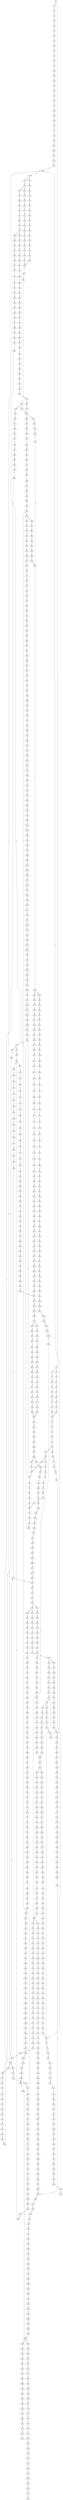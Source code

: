 strict digraph  {
	S0 -> S1 [ label = G ];
	S0 -> S2 [ label = A ];
	S1 -> S3 [ label = G ];
	S2 -> S4 [ label = C ];
	S2 -> S5 [ label = G ];
	S3 -> S6 [ label = T ];
	S4 -> S7 [ label = T ];
	S5 -> S8 [ label = T ];
	S6 -> S9 [ label = G ];
	S7 -> S10 [ label = G ];
	S8 -> S11 [ label = G ];
	S9 -> S12 [ label = C ];
	S10 -> S13 [ label = G ];
	S11 -> S14 [ label = G ];
	S12 -> S15 [ label = T ];
	S13 -> S16 [ label = T ];
	S14 -> S17 [ label = T ];
	S15 -> S18 [ label = A ];
	S16 -> S19 [ label = C ];
	S17 -> S20 [ label = C ];
	S18 -> S21 [ label = C ];
	S19 -> S22 [ label = G ];
	S20 -> S23 [ label = G ];
	S21 -> S24 [ label = T ];
	S22 -> S25 [ label = T ];
	S23 -> S26 [ label = T ];
	S24 -> S27 [ label = G ];
	S25 -> S28 [ label = C ];
	S26 -> S29 [ label = C ];
	S27 -> S30 [ label = T ];
	S28 -> S31 [ label = C ];
	S29 -> S31 [ label = C ];
	S30 -> S32 [ label = A ];
	S31 -> S33 [ label = G ];
	S32 -> S34 [ label = A ];
	S33 -> S35 [ label = T ];
	S34 -> S36 [ label = C ];
	S35 -> S37 [ label = C ];
	S36 -> S38 [ label = A ];
	S37 -> S39 [ label = A ];
	S38 -> S40 [ label = C ];
	S39 -> S41 [ label = C ];
	S40 -> S42 [ label = A ];
	S41 -> S43 [ label = C ];
	S42 -> S44 [ label = C ];
	S43 -> S45 [ label = C ];
	S43 -> S46 [ label = G ];
	S44 -> S47 [ label = G ];
	S45 -> S48 [ label = T ];
	S46 -> S49 [ label = A ];
	S47 -> S50 [ label = C ];
	S48 -> S51 [ label = G ];
	S49 -> S52 [ label = A ];
	S49 -> S53 [ label = G ];
	S50 -> S54 [ label = T ];
	S51 -> S55 [ label = T ];
	S52 -> S56 [ label = T ];
	S53 -> S57 [ label = T ];
	S54 -> S58 [ label = C ];
	S55 -> S59 [ label = C ];
	S56 -> S60 [ label = C ];
	S57 -> S61 [ label = C ];
	S58 -> S62 [ label = C ];
	S59 -> S63 [ label = C ];
	S60 -> S64 [ label = C ];
	S61 -> S65 [ label = C ];
	S62 -> S66 [ label = T ];
	S63 -> S67 [ label = T ];
	S64 -> S68 [ label = T ];
	S65 -> S69 [ label = A ];
	S65 -> S70 [ label = T ];
	S66 -> S71 [ label = A ];
	S67 -> S72 [ label = A ];
	S67 -> S73 [ label = T ];
	S68 -> S74 [ label = C ];
	S69 -> S75 [ label = G ];
	S70 -> S76 [ label = C ];
	S71 -> S77 [ label = G ];
	S72 -> S78 [ label = C ];
	S73 -> S79 [ label = G ];
	S74 -> S80 [ label = G ];
	S75 -> S81 [ label = T ];
	S75 -> S82 [ label = C ];
	S76 -> S83 [ label = G ];
	S77 -> S84 [ label = A ];
	S78 -> S85 [ label = T ];
	S79 -> S86 [ label = A ];
	S79 -> S87 [ label = T ];
	S80 -> S88 [ label = A ];
	S81 -> S89 [ label = A ];
	S82 -> S90 [ label = T ];
	S83 -> S91 [ label = A ];
	S84 -> S92 [ label = A ];
	S85 -> S93 [ label = A ];
	S86 -> S94 [ label = A ];
	S87 -> S95 [ label = A ];
	S88 -> S96 [ label = A ];
	S89 -> S97 [ label = G ];
	S90 -> S98 [ label = T ];
	S91 -> S99 [ label = A ];
	S92 -> S100 [ label = C ];
	S93 -> S101 [ label = C ];
	S94 -> S102 [ label = C ];
	S95 -> S103 [ label = G ];
	S96 -> S104 [ label = C ];
	S97 -> S105 [ label = G ];
	S97 -> S106 [ label = C ];
	S98 -> S107 [ label = C ];
	S99 -> S104 [ label = C ];
	S100 -> S108 [ label = T ];
	S101 -> S109 [ label = C ];
	S102 -> S110 [ label = T ];
	S103 -> S111 [ label = G ];
	S104 -> S112 [ label = T ];
	S105 -> S113 [ label = G ];
	S106 -> S114 [ label = T ];
	S107 -> S115 [ label = A ];
	S108 -> S116 [ label = T ];
	S109 -> S117 [ label = A ];
	S110 -> S118 [ label = T ];
	S111 -> S119 [ label = A ];
	S112 -> S120 [ label = T ];
	S113 -> S121 [ label = T ];
	S114 -> S122 [ label = C ];
	S115 -> S123 [ label = C ];
	S116 -> S124 [ label = C ];
	S117 -> S125 [ label = G ];
	S118 -> S126 [ label = C ];
	S119 -> S127 [ label = G ];
	S120 -> S128 [ label = C ];
	S121 -> S129 [ label = C ];
	S122 -> S130 [ label = C ];
	S123 -> S131 [ label = G ];
	S124 -> S132 [ label = A ];
	S125 -> S133 [ label = G ];
	S126 -> S134 [ label = A ];
	S127 -> S135 [ label = A ];
	S128 -> S136 [ label = A ];
	S129 -> S137 [ label = A ];
	S130 -> S138 [ label = A ];
	S131 -> S139 [ label = C ];
	S132 -> S140 [ label = A ];
	S133 -> S141 [ label = A ];
	S134 -> S140 [ label = A ];
	S135 -> S142 [ label = G ];
	S136 -> S140 [ label = A ];
	S137 -> S143 [ label = C ];
	S138 -> S144 [ label = C ];
	S139 -> S145 [ label = C ];
	S140 -> S146 [ label = C ];
	S141 -> S147 [ label = G ];
	S142 -> S148 [ label = G ];
	S143 -> S149 [ label = T ];
	S144 -> S150 [ label = C ];
	S145 -> S151 [ label = C ];
	S146 -> S152 [ label = C ];
	S146 -> S153 [ label = T ];
	S147 -> S154 [ label = A ];
	S148 -> S155 [ label = T ];
	S149 -> S156 [ label = C ];
	S150 -> S157 [ label = G ];
	S151 -> S158 [ label = T ];
	S152 -> S159 [ label = G ];
	S153 -> S160 [ label = G ];
	S154 -> S161 [ label = G ];
	S155 -> S162 [ label = C ];
	S156 -> S163 [ label = G ];
	S157 -> S164 [ label = G ];
	S158 -> S165 [ label = T ];
	S159 -> S166 [ label = G ];
	S160 -> S167 [ label = G ];
	S160 -> S168 [ label = C ];
	S161 -> S169 [ label = T ];
	S162 -> S170 [ label = C ];
	S163 -> S171 [ label = C ];
	S164 -> S172 [ label = A ];
	S165 -> S173 [ label = C ];
	S166 -> S174 [ label = C ];
	S167 -> S175 [ label = C ];
	S168 -> S176 [ label = C ];
	S169 -> S177 [ label = C ];
	S170 -> S178 [ label = C ];
	S171 -> S179 [ label = T ];
	S172 -> S180 [ label = C ];
	S173 -> S181 [ label = A ];
	S174 -> S182 [ label = C ];
	S175 -> S183 [ label = C ];
	S176 -> S184 [ label = C ];
	S177 -> S185 [ label = A ];
	S178 -> S186 [ label = A ];
	S178 -> S187 [ label = G ];
	S179 -> S188 [ label = T ];
	S180 -> S189 [ label = G ];
	S181 -> S190 [ label = T ];
	S182 -> S191 [ label = C ];
	S183 -> S192 [ label = C ];
	S184 -> S193 [ label = T ];
	S185 -> S194 [ label = G ];
	S186 -> S195 [ label = G ];
	S187 -> S196 [ label = G ];
	S188 -> S197 [ label = C ];
	S189 -> S198 [ label = T ];
	S190 -> S199 [ label = C ];
	S191 -> S200 [ label = A ];
	S192 -> S201 [ label = A ];
	S193 -> S202 [ label = A ];
	S194 -> S203 [ label = G ];
	S195 -> S204 [ label = A ];
	S196 -> S205 [ label = A ];
	S197 -> S206 [ label = A ];
	S198 -> S207 [ label = C ];
	S199 -> S208 [ label = C ];
	S200 -> S209 [ label = G ];
	S201 -> S210 [ label = G ];
	S202 -> S211 [ label = G ];
	S203 -> S212 [ label = A ];
	S204 -> S213 [ label = G ];
	S205 -> S214 [ label = G ];
	S206 -> S215 [ label = T ];
	S207 -> S216 [ label = G ];
	S208 -> S217 [ label = A ];
	S209 -> S218 [ label = T ];
	S210 -> S219 [ label = G ];
	S211 -> S220 [ label = G ];
	S212 -> S221 [ label = C ];
	S213 -> S222 [ label = C ];
	S214 -> S223 [ label = G ];
	S215 -> S224 [ label = C ];
	S216 -> S225 [ label = T ];
	S217 -> S226 [ label = G ];
	S218 -> S227 [ label = T ];
	S219 -> S228 [ label = T ];
	S220 -> S229 [ label = T ];
	S221 -> S230 [ label = C ];
	S222 -> S231 [ label = C ];
	S223 -> S232 [ label = C ];
	S224 -> S233 [ label = C ];
	S225 -> S234 [ label = G ];
	S226 -> S235 [ label = A ];
	S227 -> S236 [ label = G ];
	S228 -> S237 [ label = G ];
	S229 -> S238 [ label = G ];
	S230 -> S239 [ label = A ];
	S231 -> S240 [ label = A ];
	S232 -> S241 [ label = G ];
	S233 -> S217 [ label = A ];
	S234 -> S242 [ label = A ];
	S235 -> S243 [ label = A ];
	S236 -> S244 [ label = T ];
	S237 -> S245 [ label = C ];
	S237 -> S246 [ label = G ];
	S238 -> S247 [ label = T ];
	S239 -> S248 [ label = G ];
	S240 -> S249 [ label = C ];
	S241 -> S250 [ label = T ];
	S242 -> S251 [ label = C ];
	S243 -> S252 [ label = C ];
	S244 -> S253 [ label = G ];
	S245 -> S254 [ label = G ];
	S246 -> S255 [ label = G ];
	S247 -> S256 [ label = G ];
	S248 -> S257 [ label = T ];
	S249 -> S258 [ label = G ];
	S250 -> S259 [ label = G ];
	S251 -> S260 [ label = C ];
	S252 -> S261 [ label = C ];
	S253 -> S262 [ label = C ];
	S254 -> S263 [ label = C ];
	S255 -> S264 [ label = C ];
	S256 -> S265 [ label = C ];
	S257 -> S266 [ label = C ];
	S258 -> S267 [ label = G ];
	S259 -> S268 [ label = G ];
	S260 -> S269 [ label = G ];
	S261 -> S270 [ label = A ];
	S261 -> S271 [ label = G ];
	S262 -> S272 [ label = G ];
	S263 -> S273 [ label = G ];
	S264 -> S274 [ label = T ];
	S265 -> S275 [ label = G ];
	S266 -> S276 [ label = T ];
	S267 -> S277 [ label = T ];
	S268 -> S278 [ label = T ];
	S269 -> S279 [ label = G ];
	S270 -> S280 [ label = G ];
	S270 -> S281 [ label = C ];
	S271 -> S282 [ label = G ];
	S272 -> S283 [ label = T ];
	S273 -> S284 [ label = T ];
	S274 -> S285 [ label = T ];
	S275 -> S286 [ label = T ];
	S276 -> S287 [ label = C ];
	S277 -> S288 [ label = T ];
	S278 -> S289 [ label = A ];
	S279 -> S290 [ label = T ];
	S280 -> S291 [ label = A ];
	S281 -> S292 [ label = C ];
	S282 -> S293 [ label = A ];
	S283 -> S294 [ label = C ];
	S284 -> S295 [ label = C ];
	S285 -> S296 [ label = C ];
	S286 -> S297 [ label = C ];
	S287 -> S298 [ label = T ];
	S288 -> S299 [ label = A ];
	S289 -> S300 [ label = T ];
	S290 -> S301 [ label = C ];
	S291 -> S302 [ label = C ];
	S292 -> S303 [ label = A ];
	S293 -> S304 [ label = C ];
	S294 -> S305 [ label = G ];
	S295 -> S306 [ label = G ];
	S296 -> S307 [ label = G ];
	S297 -> S305 [ label = G ];
	S298 -> S308 [ label = G ];
	S299 -> S309 [ label = C ];
	S300 -> S310 [ label = G ];
	S301 -> S311 [ label = G ];
	S302 -> S312 [ label = T ];
	S303 -> S313 [ label = C ];
	S304 -> S314 [ label = G ];
	S305 -> S315 [ label = A ];
	S306 -> S316 [ label = T ];
	S307 -> S317 [ label = A ];
	S308 -> S318 [ label = T ];
	S309 -> S319 [ label = T ];
	S310 -> S320 [ label = A ];
	S311 -> S321 [ label = C ];
	S312 -> S322 [ label = C ];
	S313 -> S323 [ label = C ];
	S314 -> S324 [ label = C ];
	S315 -> S325 [ label = A ];
	S316 -> S326 [ label = G ];
	S317 -> S327 [ label = A ];
	S318 -> S328 [ label = A ];
	S319 -> S329 [ label = G ];
	S320 -> S330 [ label = G ];
	S321 -> S331 [ label = G ];
	S322 -> S332 [ label = C ];
	S323 -> S333 [ label = C ];
	S324 -> S334 [ label = C ];
	S325 -> S335 [ label = C ];
	S326 -> S336 [ label = C ];
	S327 -> S337 [ label = C ];
	S329 -> S338 [ label = C ];
	S330 -> S339 [ label = C ];
	S331 -> S340 [ label = T ];
	S332 -> S341 [ label = C ];
	S333 -> S342 [ label = C ];
	S334 -> S343 [ label = C ];
	S335 -> S344 [ label = C ];
	S335 -> S345 [ label = A ];
	S336 -> S346 [ label = A ];
	S337 -> S347 [ label = A ];
	S338 -> S348 [ label = A ];
	S339 -> S349 [ label = G ];
	S340 -> S350 [ label = A ];
	S341 -> S351 [ label = A ];
	S342 -> S352 [ label = T ];
	S343 -> S353 [ label = A ];
	S344 -> S354 [ label = T ];
	S345 -> S355 [ label = C ];
	S346 -> S356 [ label = T ];
	S347 -> S357 [ label = C ];
	S348 -> S358 [ label = G ];
	S349 -> S359 [ label = G ];
	S350 -> S360 [ label = G ];
	S351 -> S361 [ label = T ];
	S352 -> S362 [ label = T ];
	S353 -> S363 [ label = T ];
	S354 -> S364 [ label = T ];
	S354 -> S365 [ label = G ];
	S355 -> S366 [ label = C ];
	S356 -> S367 [ label = C ];
	S357 -> S368 [ label = G ];
	S358 -> S369 [ label = A ];
	S359 -> S370 [ label = T ];
	S360 -> S371 [ label = C ];
	S361 -> S372 [ label = C ];
	S362 -> S373 [ label = C ];
	S363 -> S374 [ label = C ];
	S364 -> S375 [ label = C ];
	S365 -> S376 [ label = T ];
	S366 -> S377 [ label = C ];
	S367 -> S378 [ label = C ];
	S368 -> S379 [ label = C ];
	S369 -> S380 [ label = C ];
	S370 -> S381 [ label = C ];
	S371 -> S382 [ label = C ];
	S372 -> S383 [ label = T ];
	S373 -> S384 [ label = C ];
	S373 -> S385 [ label = G ];
	S374 -> S386 [ label = G ];
	S375 -> S387 [ label = G ];
	S376 -> S388 [ label = C ];
	S377 -> S389 [ label = G ];
	S378 -> S390 [ label = G ];
	S379 -> S391 [ label = G ];
	S380 -> S392 [ label = G ];
	S381 -> S393 [ label = G ];
	S382 -> S394 [ label = G ];
	S383 -> S395 [ label = G ];
	S384 -> S396 [ label = T ];
	S385 -> S397 [ label = A ];
	S386 -> S398 [ label = T ];
	S387 -> S399 [ label = T ];
	S388 -> S400 [ label = G ];
	S389 -> S401 [ label = T ];
	S390 -> S402 [ label = C ];
	S391 -> S403 [ label = C ];
	S392 -> S404 [ label = G ];
	S393 -> S405 [ label = C ];
	S394 -> S406 [ label = C ];
	S395 -> S407 [ label = C ];
	S396 -> S408 [ label = G ];
	S397 -> S409 [ label = T ];
	S398 -> S410 [ label = C ];
	S399 -> S411 [ label = A ];
	S400 -> S412 [ label = C ];
	S401 -> S413 [ label = A ];
	S402 -> S414 [ label = A ];
	S403 -> S415 [ label = A ];
	S404 -> S416 [ label = A ];
	S405 -> S417 [ label = A ];
	S406 -> S418 [ label = T ];
	S407 -> S419 [ label = C ];
	S408 -> S420 [ label = T ];
	S409 -> S421 [ label = C ];
	S410 -> S422 [ label = C ];
	S411 -> S423 [ label = C ];
	S412 -> S424 [ label = G ];
	S413 -> S425 [ label = C ];
	S414 -> S426 [ label = C ];
	S415 -> S427 [ label = C ];
	S416 -> S428 [ label = C ];
	S417 -> S429 [ label = C ];
	S418 -> S430 [ label = G ];
	S419 -> S431 [ label = A ];
	S420 -> S432 [ label = C ];
	S421 -> S433 [ label = G ];
	S422 -> S434 [ label = T ];
	S423 -> S435 [ label = T ];
	S424 -> S436 [ label = C ];
	S425 -> S437 [ label = G ];
	S426 -> S438 [ label = G ];
	S427 -> S439 [ label = G ];
	S428 -> S440 [ label = A ];
	S429 -> S441 [ label = G ];
	S430 -> S442 [ label = G ];
	S431 -> S443 [ label = G ];
	S432 -> S444 [ label = C ];
	S433 -> S445 [ label = T ];
	S434 -> S446 [ label = C ];
	S435 -> S447 [ label = T ];
	S436 -> S448 [ label = G ];
	S436 -> S449 [ label = A ];
	S437 -> S450 [ label = T ];
	S438 -> S451 [ label = T ];
	S439 -> S452 [ label = T ];
	S440 -> S453 [ label = C ];
	S441 -> S454 [ label = C ];
	S442 -> S455 [ label = A ];
	S443 -> S456 [ label = T ];
	S444 -> S457 [ label = T ];
	S445 -> S458 [ label = T ];
	S446 -> S459 [ label = T ];
	S447 -> S460 [ label = C ];
	S448 -> S461 [ label = A ];
	S449 -> S462 [ label = A ];
	S450 -> S463 [ label = C ];
	S451 -> S464 [ label = C ];
	S452 -> S465 [ label = C ];
	S453 -> S466 [ label = A ];
	S454 -> S467 [ label = G ];
	S455 -> S468 [ label = A ];
	S456 -> S469 [ label = C ];
	S457 -> S73 [ label = T ];
	S458 -> S470 [ label = T ];
	S459 -> S471 [ label = T ];
	S460 -> S472 [ label = A ];
	S461 -> S473 [ label = G ];
	S462 -> S474 [ label = C ];
	S463 -> S475 [ label = C ];
	S464 -> S476 [ label = G ];
	S465 -> S477 [ label = C ];
	S466 -> S478 [ label = C ];
	S467 -> S479 [ label = C ];
	S468 -> S480 [ label = G ];
	S469 -> S481 [ label = G ];
	S470 -> S482 [ label = G ];
	S471 -> S483 [ label = C ];
	S472 -> S484 [ label = A ];
	S473 -> S485 [ label = C ];
	S474 -> S486 [ label = C ];
	S475 -> S487 [ label = A ];
	S476 -> S488 [ label = A ];
	S477 -> S489 [ label = A ];
	S478 -> S490 [ label = C ];
	S479 -> S491 [ label = G ];
	S480 -> S492 [ label = A ];
	S481 -> S493 [ label = T ];
	S482 -> S494 [ label = T ];
	S483 -> S495 [ label = T ];
	S484 -> S496 [ label = G ];
	S485 -> S497 [ label = A ];
	S486 -> S498 [ label = C ];
	S487 -> S499 [ label = G ];
	S488 -> S500 [ label = G ];
	S489 -> S501 [ label = G ];
	S490 -> S502 [ label = T ];
	S491 -> S503 [ label = C ];
	S491 -> S504 [ label = G ];
	S492 -> S505 [ label = A ];
	S493 -> S506 [ label = A ];
	S494 -> S507 [ label = A ];
	S495 -> S508 [ label = C ];
	S496 -> S509 [ label = C ];
	S497 -> S510 [ label = G ];
	S498 -> S511 [ label = G ];
	S499 -> S512 [ label = C ];
	S500 -> S513 [ label = C ];
	S501 -> S512 [ label = C ];
	S502 -> S514 [ label = C ];
	S503 -> S515 [ label = G ];
	S504 -> S516 [ label = C ];
	S505 -> S517 [ label = C ];
	S506 -> S518 [ label = A ];
	S507 -> S519 [ label = G ];
	S508 -> S520 [ label = G ];
	S509 -> S521 [ label = G ];
	S510 -> S522 [ label = T ];
	S511 -> S523 [ label = T ];
	S512 -> S524 [ label = T ];
	S512 -> S525 [ label = G ];
	S513 -> S526 [ label = G ];
	S514 -> S527 [ label = T ];
	S515 -> S528 [ label = T ];
	S516 -> S529 [ label = T ];
	S517 -> S530 [ label = G ];
	S518 -> S531 [ label = G ];
	S519 -> S532 [ label = G ];
	S520 -> S533 [ label = G ];
	S521 -> S534 [ label = A ];
	S522 -> S535 [ label = G ];
	S523 -> S536 [ label = A ];
	S524 -> S98 [ label = T ];
	S525 -> S537 [ label = A ];
	S526 -> S538 [ label = A ];
	S527 -> S539 [ label = A ];
	S528 -> S540 [ label = C ];
	S529 -> S541 [ label = G ];
	S530 -> S542 [ label = G ];
	S531 -> S543 [ label = A ];
	S532 -> S544 [ label = A ];
	S533 -> S545 [ label = A ];
	S534 -> S546 [ label = G ];
	S535 -> S547 [ label = C ];
	S536 -> S548 [ label = C ];
	S537 -> S549 [ label = G ];
	S538 -> S550 [ label = G ];
	S539 -> S551 [ label = G ];
	S540 -> S552 [ label = G ];
	S541 -> S553 [ label = G ];
	S542 -> S554 [ label = C ];
	S543 -> S555 [ label = C ];
	S544 -> S556 [ label = A ];
	S545 -> S557 [ label = G ];
	S546 -> S558 [ label = T ];
	S547 -> S559 [ label = A ];
	S548 -> S560 [ label = A ];
	S549 -> S561 [ label = T ];
	S550 -> S562 [ label = T ];
	S551 -> S563 [ label = A ];
	S552 -> S564 [ label = A ];
	S553 -> S565 [ label = A ];
	S554 -> S566 [ label = A ];
	S555 -> S567 [ label = G ];
	S556 -> S568 [ label = A ];
	S557 -> S569 [ label = A ];
	S558 -> S570 [ label = C ];
	S559 -> S571 [ label = A ];
	S560 -> S572 [ label = G ];
	S561 -> S573 [ label = C ];
	S562 -> S574 [ label = C ];
	S563 -> S575 [ label = A ];
	S564 -> S576 [ label = C ];
	S565 -> S577 [ label = A ];
	S566 -> S578 [ label = C ];
	S567 -> S579 [ label = G ];
	S568 -> S580 [ label = G ];
	S569 -> S581 [ label = G ];
	S570 -> S582 [ label = C ];
	S571 -> S583 [ label = C ];
	S572 -> S584 [ label = C ];
	S573 -> S582 [ label = C ];
	S573 -> S585 [ label = T ];
	S574 -> S586 [ label = G ];
	S575 -> S587 [ label = C ];
	S576 -> S588 [ label = G ];
	S577 -> S589 [ label = T ];
	S578 -> S590 [ label = C ];
	S578 -> S591 [ label = T ];
	S579 -> S592 [ label = C ];
	S580 -> S593 [ label = G ];
	S581 -> S594 [ label = G ];
	S582 -> S595 [ label = C ];
	S583 -> S596 [ label = A ];
	S584 -> S597 [ label = A ];
	S585 -> S598 [ label = C ];
	S586 -> S599 [ label = A ];
	S587 -> S600 [ label = G ];
	S588 -> S601 [ label = C ];
	S589 -> S602 [ label = G ];
	S590 -> S603 [ label = G ];
	S591 -> S604 [ label = G ];
	S592 -> S605 [ label = T ];
	S593 -> S606 [ label = T ];
	S594 -> S607 [ label = T ];
	S595 -> S608 [ label = T ];
	S595 -> S609 [ label = G ];
	S596 -> S610 [ label = G ];
	S597 -> S611 [ label = G ];
	S598 -> S612 [ label = G ];
	S599 -> S613 [ label = A ];
	S600 -> S614 [ label = A ];
	S601 -> S615 [ label = G ];
	S602 -> S616 [ label = G ];
	S603 -> S617 [ label = G ];
	S604 -> S618 [ label = G ];
	S605 -> S619 [ label = C ];
	S606 -> S620 [ label = C ];
	S607 -> S162 [ label = C ];
	S608 -> S621 [ label = C ];
	S609 -> S622 [ label = C ];
	S610 -> S623 [ label = C ];
	S611 -> S624 [ label = G ];
	S612 -> S625 [ label = T ];
	S613 -> S626 [ label = C ];
	S614 -> S627 [ label = G ];
	S615 -> S628 [ label = C ];
	S616 -> S629 [ label = G ];
	S617 -> S630 [ label = G ];
	S618 -> S631 [ label = G ];
	S619 -> S632 [ label = T ];
	S620 -> S633 [ label = C ];
	S621 -> S634 [ label = C ];
	S622 -> S635 [ label = C ];
	S623 -> S636 [ label = T ];
	S624 -> S637 [ label = T ];
	S625 -> S638 [ label = C ];
	S626 -> S639 [ label = C ];
	S627 -> S640 [ label = G ];
	S628 -> S641 [ label = C ];
	S629 -> S642 [ label = G ];
	S630 -> S643 [ label = A ];
	S631 -> S644 [ label = A ];
	S632 -> S645 [ label = C ];
	S633 -> S646 [ label = C ];
	S634 -> S647 [ label = G ];
	S635 -> S648 [ label = T ];
	S636 -> S649 [ label = A ];
	S637 -> S650 [ label = G ];
	S638 -> S651 [ label = T ];
	S639 -> S354 [ label = T ];
	S640 -> S652 [ label = T ];
	S641 -> S653 [ label = T ];
	S642 -> S654 [ label = T ];
	S643 -> S655 [ label = A ];
	S644 -> S656 [ label = A ];
	S645 -> S657 [ label = G ];
	S646 -> S658 [ label = G ];
	S647 -> S659 [ label = G ];
	S648 -> S660 [ label = G ];
	S649 -> S661 [ label = C ];
	S650 -> S662 [ label = C ];
	S651 -> S663 [ label = G ];
	S652 -> S664 [ label = G ];
	S653 -> S665 [ label = C ];
	S654 -> S666 [ label = C ];
	S655 -> S667 [ label = T ];
	S656 -> S668 [ label = C ];
	S657 -> S669 [ label = A ];
	S658 -> S670 [ label = A ];
	S659 -> S671 [ label = T ];
	S660 -> S672 [ label = T ];
	S661 -> S673 [ label = G ];
	S662 -> S674 [ label = A ];
	S663 -> S675 [ label = T ];
	S664 -> S676 [ label = T ];
	S665 -> S677 [ label = G ];
	S666 -> S678 [ label = C ];
	S667 -> S679 [ label = T ];
	S668 -> S680 [ label = T ];
	S669 -> S681 [ label = A ];
	S670 -> S682 [ label = A ];
	S671 -> S683 [ label = C ];
	S672 -> S684 [ label = C ];
	S673 -> S685 [ label = A ];
	S674 -> S686 [ label = C ];
	S675 -> S687 [ label = T ];
	S676 -> S688 [ label = C ];
	S677 -> S689 [ label = G ];
	S678 -> S690 [ label = G ];
	S679 -> S691 [ label = G ];
	S680 -> S692 [ label = G ];
	S681 -> S693 [ label = G ];
	S682 -> S694 [ label = G ];
	S683 -> S695 [ label = T ];
	S684 -> S696 [ label = G ];
	S685 -> S697 [ label = G ];
	S686 -> S698 [ label = G ];
	S687 -> S699 [ label = C ];
	S688 -> S700 [ label = C ];
	S689 -> S701 [ label = G ];
	S690 -> S702 [ label = C ];
	S691 -> S703 [ label = A ];
	S692 -> S704 [ label = G ];
	S693 -> S705 [ label = T ];
	S694 -> S706 [ label = T ];
	S695 -> S707 [ label = G ];
	S696 -> S708 [ label = C ];
	S697 -> S709 [ label = A ];
	S698 -> S710 [ label = C ];
	S699 -> S711 [ label = C ];
	S700 -> S712 [ label = C ];
	S701 -> S713 [ label = C ];
	S702 -> S714 [ label = C ];
	S703 -> S715 [ label = A ];
	S704 -> S716 [ label = A ];
	S705 -> S717 [ label = C ];
	S706 -> S718 [ label = C ];
	S707 -> S719 [ label = G ];
	S708 -> S424 [ label = G ];
	S709 -> S720 [ label = A ];
	S710 -> S721 [ label = G ];
	S711 -> S722 [ label = G ];
	S712 -> S723 [ label = T ];
	S713 -> S724 [ label = T ];
	S714 -> S725 [ label = G ];
	S715 -> S726 [ label = C ];
	S716 -> S727 [ label = C ];
	S717 -> S728 [ label = G ];
	S718 -> S729 [ label = G ];
	S719 -> S730 [ label = A ];
	S720 -> S731 [ label = C ];
	S721 -> S732 [ label = G ];
	S722 -> S733 [ label = T ];
	S723 -> S734 [ label = G ];
	S724 -> S735 [ label = C ];
	S725 -> S736 [ label = G ];
	S726 -> S737 [ label = C ];
	S727 -> S738 [ label = C ];
	S728 -> S739 [ label = C ];
	S729 -> S740 [ label = A ];
	S730 -> S741 [ label = G ];
	S731 -> S742 [ label = T ];
	S732 -> S743 [ label = T ];
	S733 -> S744 [ label = G ];
	S734 -> S745 [ label = T ];
	S735 -> S746 [ label = A ];
	S736 -> S747 [ label = A ];
	S737 -> S748 [ label = C ];
	S738 -> S749 [ label = C ];
	S739 -> S750 [ label = G ];
	S740 -> S751 [ label = G ];
	S741 -> S752 [ label = G ];
	S742 -> S753 [ label = G ];
	S743 -> S754 [ label = G ];
	S744 -> S755 [ label = G ];
	S745 -> S756 [ label = C ];
	S746 -> S757 [ label = C ];
	S747 -> S758 [ label = A ];
	S748 -> S759 [ label = G ];
	S749 -> S760 [ label = G ];
	S750 -> S761 [ label = G ];
	S751 -> S762 [ label = G ];
	S752 -> S763 [ label = G ];
	S753 -> S764 [ label = G ];
	S754 -> S765 [ label = C ];
	S755 -> S766 [ label = C ];
	S756 -> S767 [ label = C ];
	S757 -> S768 [ label = G ];
	S758 -> S769 [ label = C ];
	S759 -> S770 [ label = T ];
	S760 -> S771 [ label = T ];
	S761 -> S772 [ label = C ];
	S762 -> S773 [ label = T ];
	S763 -> S774 [ label = T ];
	S764 -> S775 [ label = C ];
	S765 -> S776 [ label = C ];
	S766 -> S777 [ label = C ];
	S767 -> S67 [ label = T ];
	S768 -> S778 [ label = T ];
	S769 -> S779 [ label = T ];
	S770 -> S780 [ label = C ];
	S771 -> S781 [ label = C ];
	S772 -> S782 [ label = T ];
	S773 -> S783 [ label = A ];
	S774 -> S784 [ label = G ];
	S775 -> S785 [ label = G ];
	S776 -> S786 [ label = G ];
	S777 -> S787 [ label = C ];
	S778 -> S788 [ label = C ];
	S779 -> S789 [ label = G ];
	S780 -> S790 [ label = T ];
	S781 -> S791 [ label = T ];
	S782 -> S792 [ label = A ];
	S783 -> S793 [ label = T ];
	S784 -> S794 [ label = T ];
	S785 -> S795 [ label = C ];
	S786 -> S796 [ label = C ];
	S787 -> S797 [ label = G ];
	S788 -> S798 [ label = C ];
	S789 -> S799 [ label = C ];
	S790 -> S800 [ label = C ];
	S791 -> S800 [ label = C ];
	S792 -> S801 [ label = T ];
	S793 -> S802 [ label = A ];
	S794 -> S803 [ label = T ];
	S795 -> S804 [ label = A ];
	S796 -> S805 [ label = A ];
	S797 -> S806 [ label = T ];
	S798 -> S807 [ label = A ];
	S799 -> S808 [ label = A ];
	S800 -> S809 [ label = G ];
	S801 -> S810 [ label = A ];
	S802 -> S811 [ label = A ];
	S803 -> S812 [ label = C ];
	S804 -> S813 [ label = G ];
	S805 -> S814 [ label = A ];
	S806 -> S815 [ label = C ];
	S807 -> S501 [ label = G ];
	S808 -> S816 [ label = A ];
	S809 -> S817 [ label = G ];
	S810 -> S818 [ label = G ];
	S811 -> S819 [ label = G ];
	S812 -> S820 [ label = C ];
	S813 -> S821 [ label = C ];
	S814 -> S822 [ label = C ];
	S815 -> S823 [ label = C ];
	S816 -> S824 [ label = C ];
	S817 -> S825 [ label = C ];
	S818 -> S826 [ label = T ];
	S819 -> S827 [ label = T ];
	S820 -> S828 [ label = A ];
	S821 -> S829 [ label = G ];
	S822 -> S830 [ label = C ];
	S823 -> S831 [ label = A ];
	S824 -> S832 [ label = C ];
	S825 -> S833 [ label = A ];
	S826 -> S834 [ label = A ];
	S827 -> S835 [ label = C ];
	S828 -> S836 [ label = G ];
	S829 -> S837 [ label = G ];
	S830 -> S838 [ label = A ];
	S831 -> S839 [ label = G ];
	S832 -> S840 [ label = A ];
	S833 -> S841 [ label = C ];
	S834 -> S842 [ label = G ];
	S835 -> S843 [ label = G ];
	S836 -> S844 [ label = C ];
	S837 -> S845 [ label = G ];
	S838 -> S846 [ label = G ];
	S839 -> S847 [ label = T ];
	S840 -> S848 [ label = G ];
	S841 -> S849 [ label = C ];
	S842 -> S850 [ label = C ];
	S843 -> S851 [ label = T ];
	S844 -> S852 [ label = A ];
	S845 -> S853 [ label = T ];
	S846 -> S854 [ label = T ];
	S847 -> S855 [ label = A ];
	S848 -> S856 [ label = A ];
	S849 -> S857 [ label = G ];
	S850 -> S858 [ label = C ];
	S851 -> S859 [ label = G ];
	S852 -> S860 [ label = G ];
	S853 -> S861 [ label = G ];
	S854 -> S862 [ label = C ];
	S855 -> S97 [ label = G ];
	S856 -> S863 [ label = A ];
	S857 -> S864 [ label = A ];
	S858 -> S865 [ label = G ];
	S859 -> S866 [ label = G ];
	S860 -> S867 [ label = A ];
	S861 -> S868 [ label = C ];
	S862 -> S869 [ label = G ];
	S863 -> S870 [ label = C ];
	S864 -> S871 [ label = G ];
	S864 -> S872 [ label = A ];
	S865 -> S873 [ label = A ];
	S866 -> S874 [ label = T ];
	S867 -> S875 [ label = T ];
	S868 -> S876 [ label = C ];
	S869 -> S877 [ label = C ];
	S870 -> S878 [ label = A ];
	S871 -> S879 [ label = T ];
	S872 -> S880 [ label = T ];
	S873 -> S881 [ label = A ];
	S874 -> S882 [ label = A ];
	S875 -> S883 [ label = A ];
	S876 -> S884 [ label = G ];
	S877 -> S885 [ label = G ];
	S878 -> S886 [ label = G ];
	S879 -> S61 [ label = C ];
	S880 -> S887 [ label = G ];
	S881 -> S888 [ label = A ];
	S882 -> S889 [ label = C ];
	S883 -> S890 [ label = A ];
	S884 -> S891 [ label = C ];
	S885 -> S892 [ label = C ];
	S886 -> S893 [ label = C ];
	S887 -> S894 [ label = T ];
	S888 -> S895 [ label = C ];
	S889 -> S896 [ label = C ];
	S890 -> S897 [ label = A ];
	S891 -> S898 [ label = C ];
	S892 -> S899 [ label = A ];
	S893 -> S900 [ label = C ];
	S894 -> S901 [ label = A ];
	S895 -> S902 [ label = C ];
	S896 -> S903 [ label = G ];
	S897 -> S904 [ label = A ];
	S898 -> S905 [ label = G ];
	S899 -> S906 [ label = G ];
	S900 -> S907 [ label = G ];
	S901 -> S908 [ label = G ];
	S902 -> S909 [ label = C ];
	S903 -> S910 [ label = G ];
	S904 -> S911 [ label = A ];
	S905 -> S912 [ label = G ];
	S906 -> S913 [ label = C ];
	S907 -> S914 [ label = T ];
	S908 -> S915 [ label = T ];
	S909 -> S916 [ label = C ];
	S910 -> S917 [ label = T ];
	S911 -> S918 [ label = C ];
	S912 -> S919 [ label = T ];
	S913 -> S920 [ label = C ];
	S914 -> S921 [ label = C ];
	S915 -> S922 [ label = T ];
	S916 -> S923 [ label = G ];
	S917 -> S924 [ label = G ];
	S918 -> S925 [ label = T ];
	S919 -> S926 [ label = G ];
	S920 -> S927 [ label = G ];
	S921 -> S928 [ label = C ];
	S922 -> S929 [ label = T ];
	S923 -> S930 [ label = A ];
	S924 -> S931 [ label = G ];
	S925 -> S932 [ label = T ];
	S926 -> S933 [ label = G ];
	S927 -> S934 [ label = G ];
	S928 -> S935 [ label = T ];
	S929 -> S936 [ label = C ];
	S930 -> S937 [ label = C ];
	S931 -> S938 [ label = T ];
	S932 -> S939 [ label = T ];
	S933 -> S940 [ label = T ];
	S934 -> S941 [ label = T ];
	S935 -> S942 [ label = C ];
	S936 -> S943 [ label = A ];
	S937 -> S944 [ label = T ];
	S938 -> S945 [ label = T ];
	S939 -> S946 [ label = G ];
	S940 -> S947 [ label = G ];
	S941 -> S948 [ label = G ];
	S942 -> S949 [ label = T ];
	S943 -> S950 [ label = C ];
	S944 -> S951 [ label = A ];
	S945 -> S952 [ label = A ];
	S946 -> S953 [ label = C ];
	S947 -> S954 [ label = G ];
	S948 -> S955 [ label = G ];
	S949 -> S956 [ label = G ];
	S950 -> S957 [ label = T ];
	S951 -> S958 [ label = G ];
	S952 -> S959 [ label = G ];
	S953 -> S960 [ label = C ];
	S954 -> S961 [ label = A ];
	S955 -> S962 [ label = A ];
	S956 -> S963 [ label = T ];
	S957 -> S964 [ label = C ];
	S958 -> S965 [ label = A ];
	S959 -> S966 [ label = A ];
	S960 -> S967 [ label = G ];
	S961 -> S968 [ label = A ];
	S962 -> S969 [ label = A ];
	S963 -> S970 [ label = C ];
	S964 -> S971 [ label = C ];
	S965 -> S972 [ label = A ];
	S966 -> S973 [ label = A ];
	S967 -> S974 [ label = T ];
	S968 -> S975 [ label = C ];
	S969 -> S976 [ label = G ];
	S970 -> S977 [ label = G ];
	S971 -> S978 [ label = T ];
	S972 -> S979 [ label = T ];
	S973 -> S980 [ label = G ];
	S974 -> S981 [ label = A ];
	S975 -> S982 [ label = C ];
	S976 -> S983 [ label = A ];
	S977 -> S984 [ label = T ];
	S978 -> S985 [ label = T ];
	S979 -> S986 [ label = C ];
	S980 -> S987 [ label = G ];
	S981 -> S988 [ label = G ];
	S982 -> S989 [ label = T ];
	S983 -> S990 [ label = A ];
	S984 -> S991 [ label = G ];
	S985 -> S992 [ label = T ];
	S986 -> S993 [ label = G ];
	S987 -> S994 [ label = G ];
	S988 -> S995 [ label = C ];
	S989 -> S996 [ label = C ];
	S990 -> S517 [ label = C ];
	S991 -> S997 [ label = G ];
	S992 -> S998 [ label = C ];
	S993 -> S999 [ label = G ];
	S994 -> S1000 [ label = G ];
	S995 -> S1001 [ label = C ];
	S996 -> S1002 [ label = G ];
	S997 -> S1003 [ label = T ];
	S998 -> S1004 [ label = A ];
	S999 -> S1005 [ label = G ];
	S1000 -> S1006 [ label = G ];
	S1001 -> S1007 [ label = G ];
	S1002 -> S1008 [ label = G ];
	S1003 -> S882 [ label = A ];
	S1004 -> S1009 [ label = T ];
	S1005 -> S1010 [ label = T ];
	S1006 -> S1011 [ label = T ];
	S1007 -> S1012 [ label = G ];
	S1008 -> S1013 [ label = C ];
	S1009 -> S1014 [ label = C ];
	S1010 -> S1015 [ label = A ];
	S1011 -> S1016 [ label = C ];
	S1012 -> S1017 [ label = T ];
	S1013 -> S1018 [ label = A ];
	S1014 -> S1019 [ label = C ];
	S1015 -> S1020 [ label = T ];
	S1016 -> S1021 [ label = C ];
	S1017 -> S1022 [ label = G ];
	S1018 -> S1023 [ label = C ];
	S1019 -> S1024 [ label = A ];
	S1020 -> S1025 [ label = C ];
	S1021 -> S1026 [ label = G ];
	S1022 -> S1027 [ label = A ];
	S1023 -> S1028 [ label = G ];
	S1024 -> S226 [ label = G ];
	S1025 -> S1029 [ label = C ];
	S1026 -> S1030 [ label = T ];
	S1027 -> S1031 [ label = C ];
	S1028 -> S1032 [ label = C ];
	S1029 -> S1033 [ label = C ];
	S1030 -> S1034 [ label = C ];
	S1031 -> S1035 [ label = G ];
	S1032 -> S1036 [ label = G ];
	S1033 -> S1037 [ label = G ];
	S1034 -> S1038 [ label = G ];
	S1035 -> S1039 [ label = T ];
	S1036 -> S1040 [ label = C ];
	S1037 -> S1041 [ label = A ];
	S1038 -> S1042 [ label = G ];
	S1039 -> S1043 [ label = G ];
	S1040 -> S491 [ label = G ];
	S1041 -> S1044 [ label = A ];
	S1042 -> S1045 [ label = A ];
	S1043 -> S1046 [ label = G ];
	S1044 -> S1047 [ label = A ];
	S1045 -> S1048 [ label = A ];
	S1046 -> S1049 [ label = G ];
	S1047 -> S1050 [ label = G ];
	S1048 -> S1051 [ label = C ];
	S1049 -> S1052 [ label = T ];
	S1050 -> S1053 [ label = T ];
	S1051 -> S1054 [ label = A ];
	S1051 -> S1055 [ label = T ];
	S1052 -> S1056 [ label = A ];
	S1053 -> S1057 [ label = G ];
	S1054 -> S1058 [ label = G ];
	S1055 -> S1059 [ label = A ];
	S1056 -> S1060 [ label = C ];
	S1057 -> S1061 [ label = T ];
	S1058 -> S1062 [ label = G ];
	S1059 -> S1063 [ label = C ];
	S1060 -> S1064 [ label = T ];
	S1061 -> S1065 [ label = C ];
	S1062 -> S1066 [ label = A ];
	S1063 -> S1067 [ label = A ];
	S1064 -> S1068 [ label = A ];
	S1065 -> S1069 [ label = G ];
	S1066 -> S1070 [ label = A ];
	S1067 -> S1071 [ label = A ];
	S1068 -> S1072 [ label = T ];
	S1069 -> S1073 [ label = T ];
	S1070 -> S1074 [ label = T ];
	S1071 -> S1075 [ label = C ];
	S1072 -> S1076 [ label = T ];
	S1073 -> S1077 [ label = C ];
	S1074 -> S1078 [ label = A ];
	S1075 -> S1079 [ label = G ];
	S1076 -> S1080 [ label = G ];
	S1077 -> S1081 [ label = G ];
	S1078 -> S1082 [ label = G ];
	S1079 -> S1083 [ label = A ];
	S1080 -> S1084 [ label = G ];
	S1081 -> S1085 [ label = G ];
	S1082 -> S1086 [ label = T ];
	S1083 -> S1087 [ label = A ];
	S1084 -> S1088 [ label = A ];
	S1085 -> S1089 [ label = A ];
	S1086 -> S1090 [ label = C ];
	S1087 -> S1091 [ label = A ];
	S1088 -> S1092 [ label = A ];
	S1089 -> S1093 [ label = A ];
	S1090 -> S1094 [ label = T ];
	S1091 -> S1095 [ label = A ];
	S1092 -> S1096 [ label = C ];
	S1093 -> S1051 [ label = C ];
	S1094 -> S1097 [ label = C ];
	S1095 -> S1098 [ label = C ];
	S1096 -> S1099 [ label = G ];
	S1097 -> S1100 [ label = T ];
	S1098 -> S1101 [ label = A ];
	S1099 -> S1102 [ label = G ];
	S1100 -> S1103 [ label = C ];
	S1101 -> S1104 [ label = G ];
	S1102 -> S1105 [ label = T ];
	S1103 -> S1106 [ label = T ];
	S1104 -> S1107 [ label = A ];
	S1105 -> S1108 [ label = A ];
	S1106 -> S1109 [ label = G ];
	S1107 -> S1110 [ label = A ];
	S1108 -> S1111 [ label = C ];
	S1109 -> S1112 [ label = A ];
	S1110 -> S1113 [ label = G ];
	S1111 -> S1114 [ label = G ];
	S1112 -> S1115 [ label = G ];
	S1113 -> S1116 [ label = G ];
	S1114 -> S1117 [ label = A ];
	S1115 -> S1118 [ label = T ];
	S1116 -> S1119 [ label = G ];
	S1117 -> S1120 [ label = A ];
	S1118 -> S1121 [ label = A ];
	S1119 -> S1122 [ label = G ];
	S1120 -> S1123 [ label = G ];
	S1122 -> S1124 [ label = T ];
	S1123 -> S1125 [ label = A ];
	S1124 -> S1126 [ label = C ];
	S1125 -> S1127 [ label = A ];
	S1126 -> S1128 [ label = T ];
	S1127 -> S1129 [ label = G ];
	S1128 -> S1130 [ label = C ];
	S1129 -> S1131 [ label = T ];
	S1130 -> S1132 [ label = T ];
	S1131 -> S1133 [ label = G ];
	S1132 -> S1134 [ label = C ];
	S1133 -> S1135 [ label = T ];
	S1134 -> S1136 [ label = G ];
	S1135 -> S1137 [ label = C ];
	S1136 -> S1138 [ label = T ];
	S1137 -> S1139 [ label = C ];
	S1138 -> S1140 [ label = G ];
	S1139 -> S1141 [ label = T ];
	S1140 -> S1142 [ label = G ];
	S1141 -> S1143 [ label = G ];
	S1142 -> S1144 [ label = T ];
	S1143 -> S1145 [ label = G ];
	S1144 -> S1146 [ label = A ];
	S1145 -> S1147 [ label = C ];
	S1147 -> S1148 [ label = C ];
	S1148 -> S1149 [ label = T ];
	S1149 -> S1150 [ label = G ];
	S1150 -> S1151 [ label = G ];
	S1151 -> S1152 [ label = G ];
	S1152 -> S1153 [ label = T ];
	S1153 -> S1154 [ label = C ];
	S1154 -> S1155 [ label = C ];
	S1155 -> S1156 [ label = C ];
	S1156 -> S1157 [ label = G ];
	S1157 -> S1158 [ label = A ];
	S1158 -> S1159 [ label = G ];
	S1159 -> S1160 [ label = T ];
	S1160 -> S1161 [ label = C ];
	S1161 -> S1162 [ label = C ];
	S1162 -> S69 [ label = A ];
}
